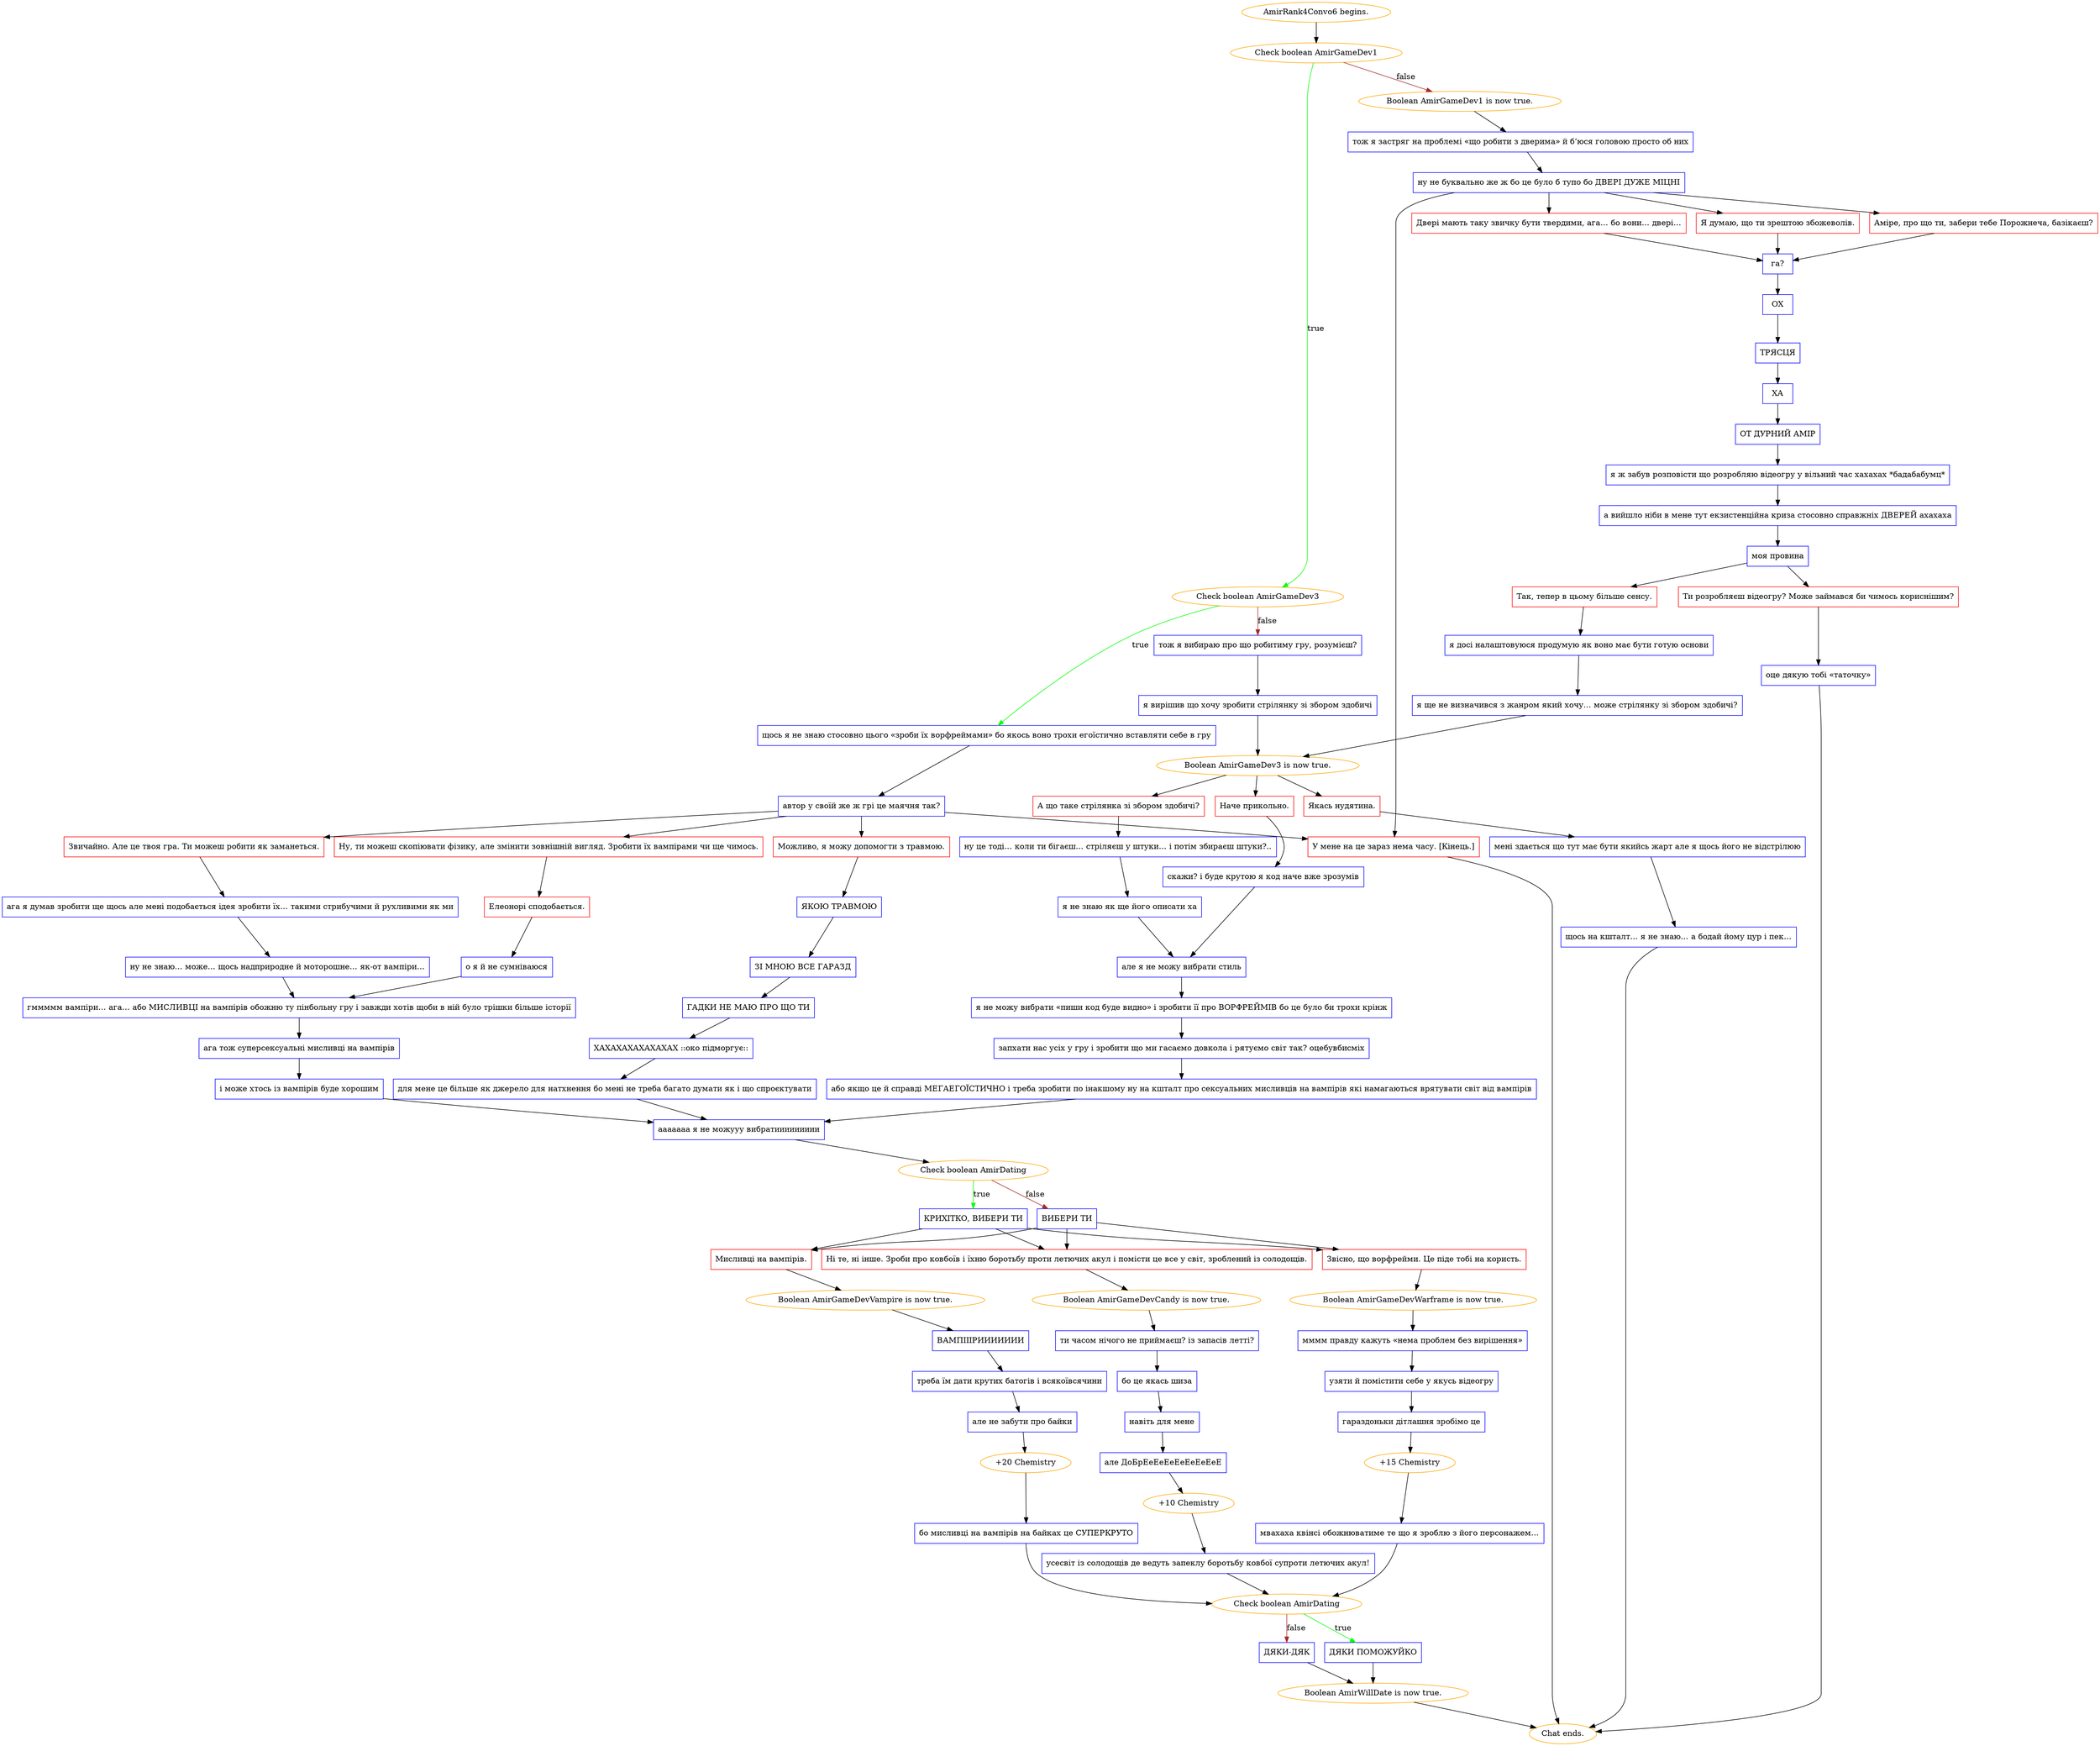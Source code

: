 digraph {
	"AmirRank4Convo6 begins." [color=orange];
		"AmirRank4Convo6 begins." -> j3779788990;
	j3779788990 [label="Check boolean AmirGameDev1",color=orange];
		j3779788990 -> j207560013 [label=true,color=green];
		j3779788990 -> j2558775901 [label=false,color=brown];
	j207560013 [label="Check boolean AmirGameDev3",color=orange];
		j207560013 -> j4043640254 [label=true,color=green];
		j207560013 -> j3085568165 [label=false,color=brown];
	j2558775901 [label="Boolean AmirGameDev1 is now true.",color=orange];
		j2558775901 -> j198091102;
	j4043640254 [label="щось я не знаю стосовно цього «зроби їх ворфреймами» бо якось воно трохи егоїстично вставляти себе в гру",shape=box,color=blue];
		j4043640254 -> j3270952595;
	j3085568165 [label="тож я вибираю про що робитиму гру, розумієш?",shape=box,color=blue];
		j3085568165 -> j1083545274;
	j198091102 [label="тож я застряг на проблемі «що робити з дверима» й б’юся головою просто об них",shape=box,color=blue];
		j198091102 -> j3142537417;
	j3270952595 [label="автор у своїй же ж грі це маячня так?",shape=box,color=blue];
		j3270952595 -> j1341050193;
		j3270952595 -> j4266409847;
		j3270952595 -> j3385534903;
		j3270952595 -> j4289961131;
	j1083545274 [label="я вирішив що хочу зробити стрілянку зі збором здобичі",shape=box,color=blue];
		j1083545274 -> j3634123511;
	j3142537417 [label="ну не буквально же ж бо це було б тупо бо ДВЕРІ ДУЖЕ МІЦНІ",shape=box,color=blue];
		j3142537417 -> j520211852;
		j3142537417 -> j1247293168;
		j3142537417 -> j4184958992;
		j3142537417 -> j4289961131;
	j1341050193 [label="Ну, ти можеш скопіювати фізику, але змінити зовнішній вигляд. Зробити їх вампірами чи ще чимось.",shape=box,color=red];
		j1341050193 -> j4093465998;
	j4266409847 [label="Звичайно. Але це твоя гра. Ти можеш робити як заманеться.",shape=box,color=red];
		j4266409847 -> j3058914589;
	j3385534903 [label="Можливо, я можу допомогти з травмою.",shape=box,color=red];
		j3385534903 -> j1889768169;
	j4289961131 [label="У мене на це зараз нема часу. [Кінець.]",shape=box,color=red];
		j4289961131 -> "Chat ends.";
	j3634123511 [label="Boolean AmirGameDev3 is now true.",color=orange];
		j3634123511 -> j3967037888;
		j3634123511 -> j3722364057;
		j3634123511 -> j3186878103;
	j520211852 [label="Аміре, про що ти, забери тебе Порожнеча, базікаєш?",shape=box,color=red];
		j520211852 -> j1228352765;
	j1247293168 [label="Двері мають таку звичку бути твердими, ага… бо вони… двері…",shape=box,color=red];
		j1247293168 -> j1228352765;
	j4184958992 [label="Я думаю, що ти зрештою збожеволів.",shape=box,color=red];
		j4184958992 -> j1228352765;
	j4093465998 [label="Елеонорі сподобається.",shape=box,color=red];
		j4093465998 -> j4153795809;
	j3058914589 [label="ага я думав зробити ще щось але мені подобається ідея зробити їх… такими стрибучими й рухливими як ми",shape=box,color=blue];
		j3058914589 -> j3853978958;
	j1889768169 [label="ЯКОЮ ТРАВМОЮ",shape=box,color=blue];
		j1889768169 -> j3177296744;
	"Chat ends." [color=orange];
	j3967037888 [label="Наче прикольно.",shape=box,color=red];
		j3967037888 -> j979953434;
	j3722364057 [label="А що таке стрілянка зі збором здобичі?",shape=box,color=red];
		j3722364057 -> j1605840855;
	j3186878103 [label="Якась нудятина.",shape=box,color=red];
		j3186878103 -> j2599383511;
	j1228352765 [label="га?",shape=box,color=blue];
		j1228352765 -> j1374568517;
	j4153795809 [label="о я й не сумніваюся",shape=box,color=blue];
		j4153795809 -> j2744474147;
	j3853978958 [label="ну не знаю… може… щось надприродне й моторошне… як-от вампіри…",shape=box,color=blue];
		j3853978958 -> j2744474147;
	j3177296744 [label="ЗІ МНОЮ ВСЕ ГАРАЗД",shape=box,color=blue];
		j3177296744 -> j1899017881;
	j979953434 [label="скажи? і буде крутою я код наче вже зрозумів",shape=box,color=blue];
		j979953434 -> j887327368;
	j1605840855 [label="ну це тоді… коли ти бігаєш… стріляєш у штуки… і потім збираєш штуки?..",shape=box,color=blue];
		j1605840855 -> j1136935377;
	j2599383511 [label="мені здається що тут має бути якийсь жарт але я щось його не відстрілюю",shape=box,color=blue];
		j2599383511 -> j2120507313;
	j1374568517 [label="ОХ",shape=box,color=blue];
		j1374568517 -> j4163141281;
	j2744474147 [label="гммммм вампіри… ага… або МИСЛИВЦІ на вампірів обожню ту пінбольну гру і завжди хотів щоби в ній було трішки більше історії",shape=box,color=blue];
		j2744474147 -> j974971405;
	j1899017881 [label="ГАДКИ НЕ МАЮ ПРО ЩО ТИ",shape=box,color=blue];
		j1899017881 -> j111909396;
	j887327368 [label="але я не можу вибрати стиль",shape=box,color=blue];
		j887327368 -> j4277047572;
	j1136935377 [label="я не знаю як ще його описати ха",shape=box,color=blue];
		j1136935377 -> j887327368;
	j2120507313 [label="щось на кшталт… я не знаю… а бодай йому цур і пек…",shape=box,color=blue];
		j2120507313 -> "Chat ends.";
	j4163141281 [label="ТРЯСЦЯ",shape=box,color=blue];
		j4163141281 -> j4174521752;
	j974971405 [label="ага тож суперсексуальні мисливці на вампірів",shape=box,color=blue];
		j974971405 -> j1457771643;
	j111909396 [label="ХАХАХАХАХАХАХАХ ::око підморгує::",shape=box,color=blue];
		j111909396 -> j173925293;
	j4277047572 [label="я не можу вибрати «пиши код буде видно» і зробити її про ВОРФРЕЙМІВ бо це було би трохи крінж",shape=box,color=blue];
		j4277047572 -> j4180638349;
	j4174521752 [label="ХА",shape=box,color=blue];
		j4174521752 -> j4228364380;
	j1457771643 [label="і може хтось із вампірів буде хорошим",shape=box,color=blue];
		j1457771643 -> j4269619804;
	j173925293 [label="для мене це більше як джерело для натхнення бо мені не треба багато думати як і що спроєктувати",shape=box,color=blue];
		j173925293 -> j4269619804;
	j4180638349 [label="запхати нас усіх у гру і зробити що ми гасаємо довкола і рятуємо світ так? оцебувбисміх",shape=box,color=blue];
		j4180638349 -> j1851205641;
	j4228364380 [label="ОТ ДУРНИЙ АМІР",shape=box,color=blue];
		j4228364380 -> j4222767628;
	j4269619804 [label="ааааааа я не можууу вибратиииииииии",shape=box,color=blue];
		j4269619804 -> j2472845306;
	j1851205641 [label="або якщо це й справді МЕГАЕГОЇСТИЧНО і треба зробити по інакшому ну на кшталт про сексуальних мисливців на вампірів які намагаються врятувати світ від вампірів",shape=box,color=blue];
		j1851205641 -> j4269619804;
	j4222767628 [label="я ж забув розповісти що розробляю відеогру у вільний час хахахах *бадабабумц*",shape=box,color=blue];
		j4222767628 -> j2782505666;
	j2472845306 [label="Check boolean AmirDating",color=orange];
		j2472845306 -> j478235599 [label=true,color=green];
		j2472845306 -> j847500936 [label=false,color=brown];
	j2782505666 [label="а вийшло ніби в мене тут екзистенційна криза стосовно справжніх ДВЕРЕЙ ахахаха",shape=box,color=blue];
		j2782505666 -> j4128164283;
	j478235599 [label="КРИХІТКО, ВИБЕРИ ТИ",shape=box,color=blue];
		j478235599 -> j944250789;
		j478235599 -> j3204675676;
		j478235599 -> j500177606;
	j847500936 [label="ВИБЕРИ ТИ",shape=box,color=blue];
		j847500936 -> j500177606;
		j847500936 -> j3204675676;
		j847500936 -> j944250789;
	j4128164283 [label="моя провина",shape=box,color=blue];
		j4128164283 -> j3324892470;
		j4128164283 -> j1984350540;
	j944250789 [label="Мисливці на вампірів.",shape=box,color=red];
		j944250789 -> j922403373;
	j3204675676 [label="Звісно, що ворфрейми. Це піде тобі на користь.",shape=box,color=red];
		j3204675676 -> j1541389841;
	j500177606 [label="Ні те, ні інше. Зроби про ковбоїв і їхню боротьбу проти летючих акул і помісти це все у світ, зроблений із солодощів.",shape=box,color=red];
		j500177606 -> j3627689889;
	j3324892470 [label="Так, тепер в цьому більше сенсу.",shape=box,color=red];
		j3324892470 -> j631223674;
	j1984350540 [label="Ти розробляєш відеогру? Може займався би чимось кориснішим?",shape=box,color=red];
		j1984350540 -> j3958437342;
	j922403373 [label="Boolean AmirGameDevVampire is now true.",color=orange];
		j922403373 -> j2106717793;
	j1541389841 [label="Boolean AmirGameDevWarframe is now true.",color=orange];
		j1541389841 -> j3443573413;
	j3627689889 [label="Boolean AmirGameDevCandy is now true.",color=orange];
		j3627689889 -> j3599327705;
	j631223674 [label="я досі налаштовуюся продумую як воно має бути готую основи",shape=box,color=blue];
		j631223674 -> j4137215763;
	j3958437342 [label="оце дякую тобі «таточку»",shape=box,color=blue];
		j3958437342 -> "Chat ends.";
	j2106717793 [label="ВАМПІІІРИИИИИИИ",shape=box,color=blue];
		j2106717793 -> j1378141613;
	j3443573413 [label="мммм правду кажуть «нема проблем без вирішення»",shape=box,color=blue];
		j3443573413 -> j3603730419;
	j3599327705 [label="ти часом нічого не приймаєш? із запасів летті?",shape=box,color=blue];
		j3599327705 -> j3729940504;
	j4137215763 [label="я ще не визначився з жанром який хочу… може стрілянку зі збором здобичі?",shape=box,color=blue];
		j4137215763 -> j3634123511;
	j1378141613 [label="треба їм дати крутих батогів і всякоївсячини",shape=box,color=blue];
		j1378141613 -> j1433647296;
	j3603730419 [label="узяти й помістити себе у якусь відеогру",shape=box,color=blue];
		j3603730419 -> j1930462503;
	j3729940504 [label="бо це якась шиза",shape=box,color=blue];
		j3729940504 -> j2607469815;
	j1433647296 [label="але не забути про байки",shape=box,color=blue];
		j1433647296 -> j2966222723;
	j1930462503 [label="гараздоньки дітлашня зробімо це",shape=box,color=blue];
		j1930462503 -> j2489100863;
	j2607469815 [label="навіть для мене",shape=box,color=blue];
		j2607469815 -> j1094151252;
	j2966222723 [label="+20 Chemistry",color=orange];
		j2966222723 -> j608558037;
	j2489100863 [label="+15 Chemistry",color=orange];
		j2489100863 -> j1098281793;
	j1094151252 [label="але ДоБрЕеЕеЕеЕеЕеЕеЕеЕ",shape=box,color=blue];
		j1094151252 -> j3721663387;
	j608558037 [label="бо мисливці на вампірів на байках це СУПЕРКРУТО",shape=box,color=blue];
		j608558037 -> j1483234493;
	j1098281793 [label="мвахаха квінсі обожнюватиме те що я зроблю з його персонажем…",shape=box,color=blue];
		j1098281793 -> j1483234493;
	j3721663387 [label="+10 Chemistry",color=orange];
		j3721663387 -> j635338143;
	j1483234493 [label="Check boolean AmirDating",color=orange];
		j1483234493 -> j1086462881 [label=true,color=green];
		j1483234493 -> j1821191389 [label=false,color=brown];
	j635338143 [label="усесвіт із солодощів де ведуть запеклу боротьбу ковбої супроти летючих акул!",shape=box,color=blue];
		j635338143 -> j1483234493;
	j1086462881 [label="ДЯКИ ПОМОЖУЙКО",shape=box,color=blue];
		j1086462881 -> j1538486228;
	j1821191389 [label="ДЯКИ-ДЯК",shape=box,color=blue];
		j1821191389 -> j1538486228;
	j1538486228 [label="Boolean AmirWillDate is now true.",color=orange];
		j1538486228 -> "Chat ends.";
}